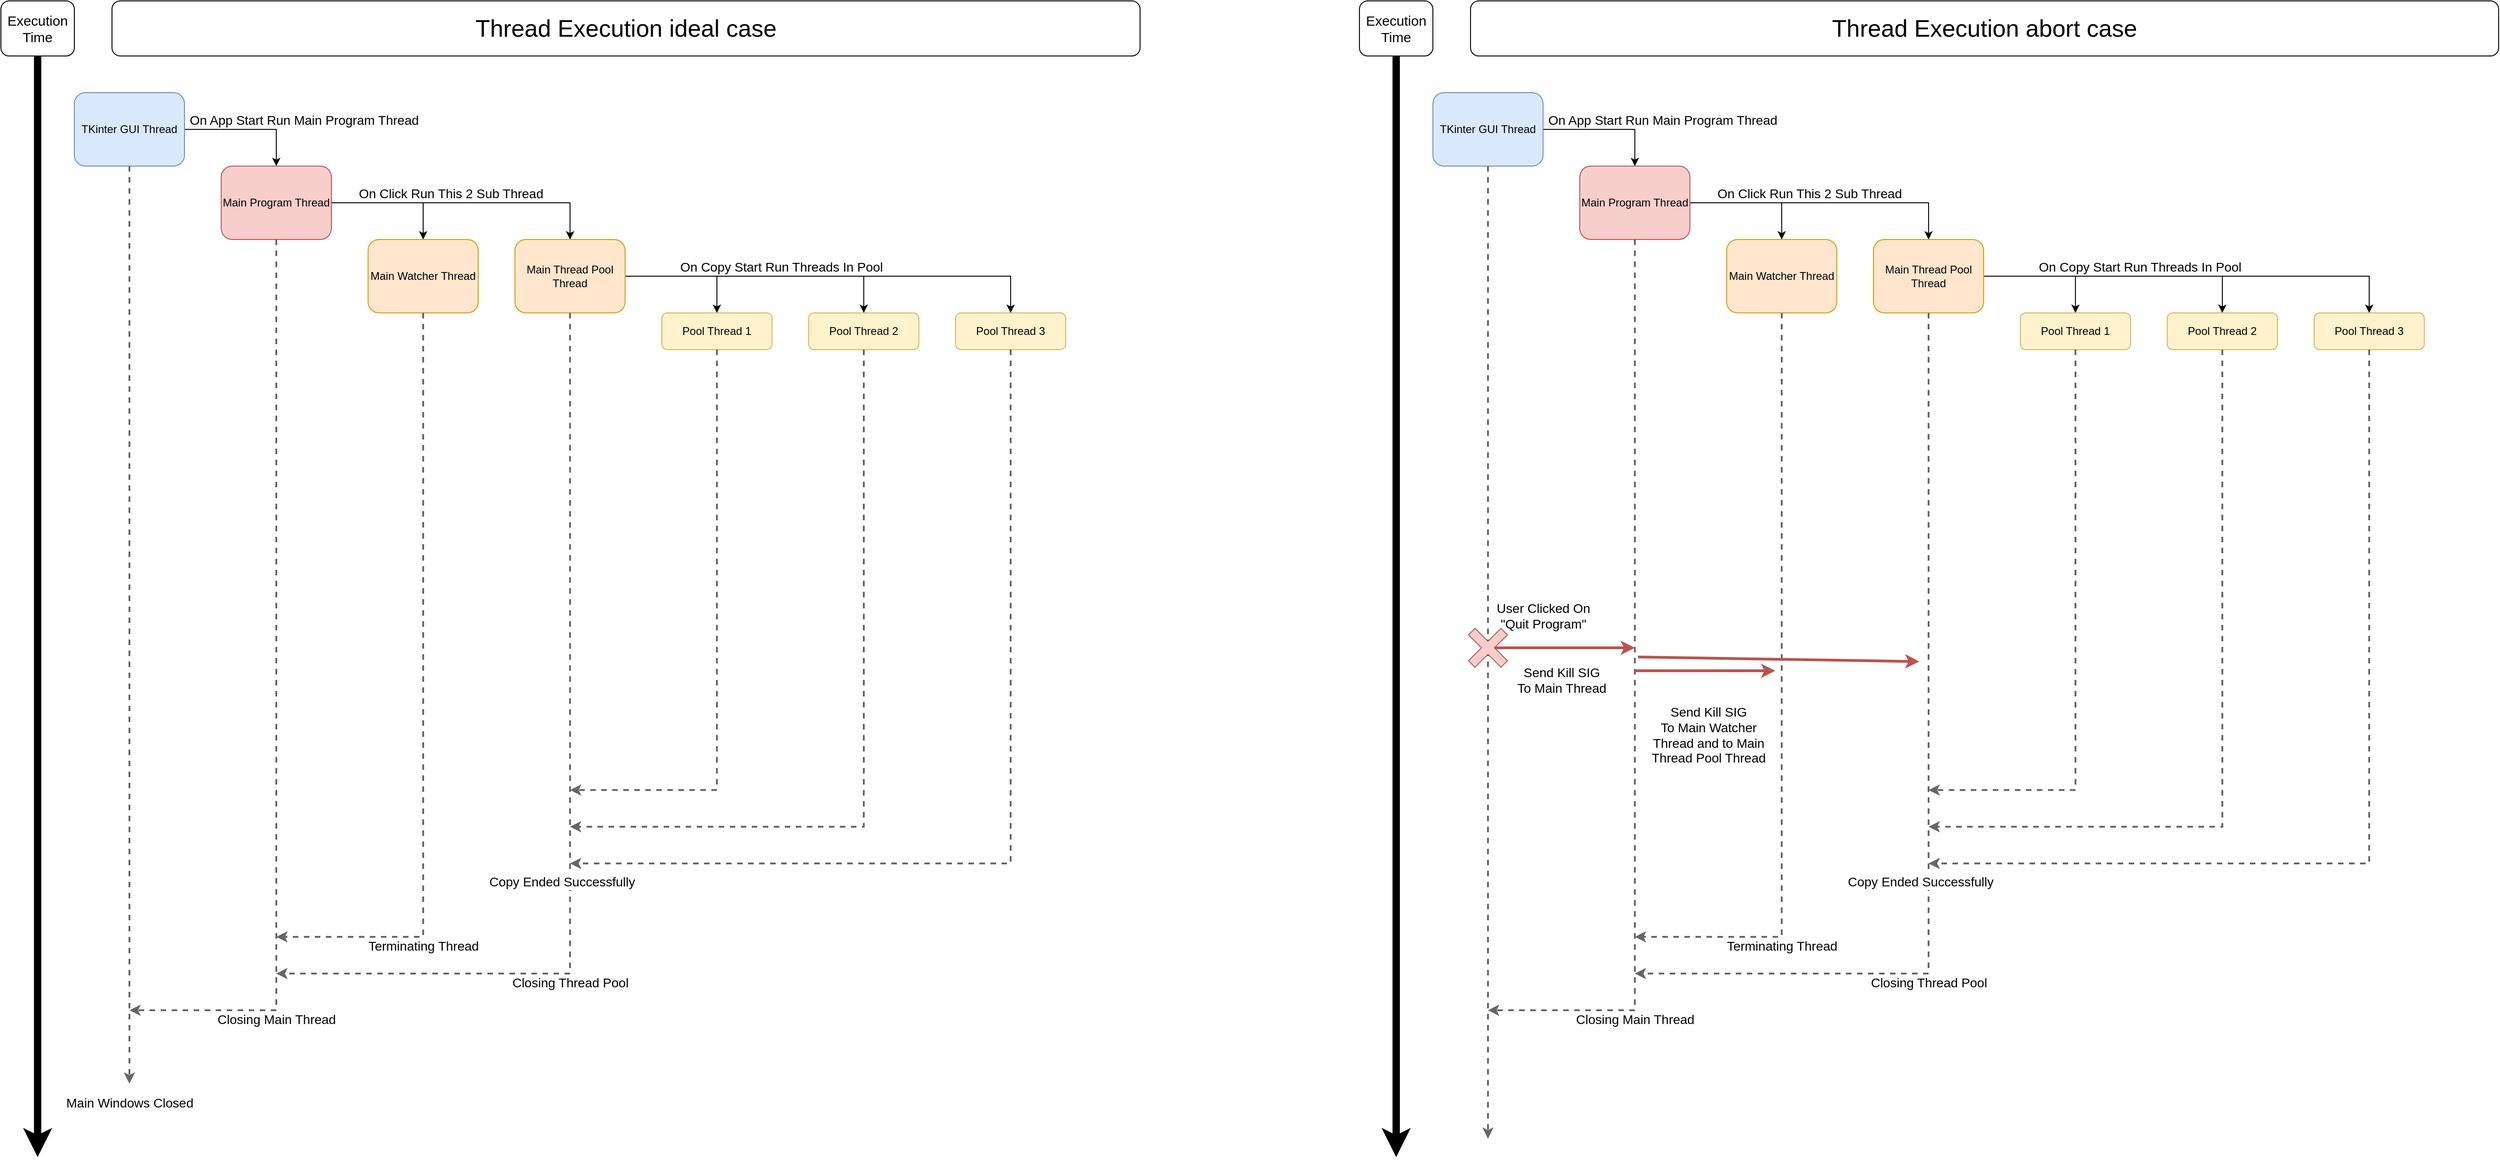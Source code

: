 <mxfile version="21.2.8" type="device">
  <diagram name="Page-1" id="ymSuN-ZyJhWG2fc5j15q">
    <mxGraphModel dx="994" dy="1832" grid="1" gridSize="10" guides="1" tooltips="1" connect="1" arrows="1" fold="1" page="1" pageScale="1" pageWidth="827" pageHeight="1169" math="0" shadow="0">
      <root>
        <mxCell id="0" />
        <mxCell id="1" parent="0" />
        <mxCell id="BRfnsDcs4DEsO94Z_U3y-1" value="" style="endArrow=classic;html=1;rounded=0;strokeWidth=8;exitX=0.5;exitY=1;exitDx=0;exitDy=0;" parent="1" source="BRfnsDcs4DEsO94Z_U3y-26" edge="1">
          <mxGeometry width="50" height="50" relative="1" as="geometry">
            <mxPoint x="40" y="80" as="sourcePoint" />
            <mxPoint x="40" y="1240" as="targetPoint" />
          </mxGeometry>
        </mxCell>
        <mxCell id="BRfnsDcs4DEsO94Z_U3y-4" style="edgeStyle=orthogonalEdgeStyle;rounded=0;orthogonalLoop=1;jettySize=auto;html=1;entryX=0.5;entryY=0;entryDx=0;entryDy=0;" parent="1" source="BRfnsDcs4DEsO94Z_U3y-2" target="BRfnsDcs4DEsO94Z_U3y-3" edge="1">
          <mxGeometry relative="1" as="geometry">
            <Array as="points">
              <mxPoint x="300" y="120" />
            </Array>
          </mxGeometry>
        </mxCell>
        <mxCell id="BRfnsDcs4DEsO94Z_U3y-28" value="On App Start Run Main Program Thread" style="edgeLabel;html=1;align=center;verticalAlign=middle;resizable=0;points=[];fontSize=14;" parent="BRfnsDcs4DEsO94Z_U3y-4" vertex="1" connectable="0">
          <mxGeometry x="-0.09" y="2" relative="1" as="geometry">
            <mxPoint x="66" y="-8" as="offset" />
          </mxGeometry>
        </mxCell>
        <mxCell id="BRfnsDcs4DEsO94Z_U3y-11" style="edgeStyle=orthogonalEdgeStyle;rounded=0;orthogonalLoop=1;jettySize=auto;html=1;dashed=1;strokeWidth=2;fillColor=#f5f5f5;strokeColor=#666666;fontStyle=1" parent="1" source="BRfnsDcs4DEsO94Z_U3y-2" edge="1">
          <mxGeometry relative="1" as="geometry">
            <mxPoint x="140" y="1160" as="targetPoint" />
            <Array as="points">
              <mxPoint x="140" y="420" />
              <mxPoint x="140" y="420" />
            </Array>
          </mxGeometry>
        </mxCell>
        <mxCell id="BRfnsDcs4DEsO94Z_U3y-27" value="Main Windows Closed" style="edgeLabel;html=1;align=center;verticalAlign=middle;resizable=0;points=[];fontSize=14;" parent="BRfnsDcs4DEsO94Z_U3y-11" vertex="1" connectable="0">
          <mxGeometry x="0.911" relative="1" as="geometry">
            <mxPoint y="65" as="offset" />
          </mxGeometry>
        </mxCell>
        <mxCell id="BRfnsDcs4DEsO94Z_U3y-2" value="TKinter GUI Thread" style="rounded=1;whiteSpace=wrap;html=1;fillColor=#dae8fc;strokeColor=#6c8ebf;" parent="1" vertex="1">
          <mxGeometry x="80" y="80" width="120" height="80" as="geometry" />
        </mxCell>
        <mxCell id="BRfnsDcs4DEsO94Z_U3y-7" value="" style="edgeStyle=orthogonalEdgeStyle;rounded=0;orthogonalLoop=1;jettySize=auto;html=1;" parent="1" source="BRfnsDcs4DEsO94Z_U3y-3" target="BRfnsDcs4DEsO94Z_U3y-6" edge="1">
          <mxGeometry relative="1" as="geometry">
            <Array as="points">
              <mxPoint x="460" y="200" />
            </Array>
          </mxGeometry>
        </mxCell>
        <mxCell id="BRfnsDcs4DEsO94Z_U3y-10" style="edgeStyle=orthogonalEdgeStyle;rounded=0;orthogonalLoop=1;jettySize=auto;html=1;entryX=0.5;entryY=0;entryDx=0;entryDy=0;" parent="1" source="BRfnsDcs4DEsO94Z_U3y-3" target="BRfnsDcs4DEsO94Z_U3y-9" edge="1">
          <mxGeometry relative="1" as="geometry" />
        </mxCell>
        <mxCell id="BRfnsDcs4DEsO94Z_U3y-3" value="Main Program Thread" style="rounded=1;whiteSpace=wrap;html=1;fillColor=#f8cecc;strokeColor=#b85450;" parent="1" vertex="1">
          <mxGeometry x="240" y="160" width="120" height="80" as="geometry" />
        </mxCell>
        <mxCell id="BRfnsDcs4DEsO94Z_U3y-6" value="Main Watcher Thread" style="whiteSpace=wrap;html=1;fillColor=#ffe6cc;strokeColor=#d79b00;rounded=1;" parent="1" vertex="1">
          <mxGeometry x="400" y="240" width="120" height="80" as="geometry" />
        </mxCell>
        <mxCell id="BRfnsDcs4DEsO94Z_U3y-17" value="" style="edgeStyle=orthogonalEdgeStyle;rounded=0;orthogonalLoop=1;jettySize=auto;html=1;entryX=0.5;entryY=0;entryDx=0;entryDy=0;" parent="1" source="BRfnsDcs4DEsO94Z_U3y-9" target="BRfnsDcs4DEsO94Z_U3y-16" edge="1">
          <mxGeometry relative="1" as="geometry" />
        </mxCell>
        <mxCell id="BRfnsDcs4DEsO94Z_U3y-20" style="edgeStyle=orthogonalEdgeStyle;rounded=0;orthogonalLoop=1;jettySize=auto;html=1;entryX=0.5;entryY=0;entryDx=0;entryDy=0;" parent="1" source="BRfnsDcs4DEsO94Z_U3y-9" target="BRfnsDcs4DEsO94Z_U3y-18" edge="1">
          <mxGeometry relative="1" as="geometry" />
        </mxCell>
        <mxCell id="BRfnsDcs4DEsO94Z_U3y-21" style="edgeStyle=orthogonalEdgeStyle;rounded=0;orthogonalLoop=1;jettySize=auto;html=1;entryX=0.5;entryY=0;entryDx=0;entryDy=0;" parent="1" source="BRfnsDcs4DEsO94Z_U3y-9" target="BRfnsDcs4DEsO94Z_U3y-19" edge="1">
          <mxGeometry relative="1" as="geometry" />
        </mxCell>
        <mxCell id="BRfnsDcs4DEsO94Z_U3y-9" value="Main Thread Pool Thread" style="whiteSpace=wrap;html=1;fillColor=#ffe6cc;strokeColor=#d79b00;rounded=1;" parent="1" vertex="1">
          <mxGeometry x="560" y="240" width="120" height="80" as="geometry" />
        </mxCell>
        <mxCell id="BRfnsDcs4DEsO94Z_U3y-12" style="edgeStyle=orthogonalEdgeStyle;rounded=0;orthogonalLoop=1;jettySize=auto;html=1;dashed=1;strokeWidth=2;fillColor=#f5f5f5;strokeColor=#666666;fontStyle=1;exitX=0.5;exitY=1;exitDx=0;exitDy=0;" parent="1" source="BRfnsDcs4DEsO94Z_U3y-3" edge="1">
          <mxGeometry relative="1" as="geometry">
            <mxPoint x="140" y="1080" as="targetPoint" />
            <mxPoint x="299.5" y="260" as="sourcePoint" />
            <Array as="points">
              <mxPoint x="300" y="1080" />
            </Array>
          </mxGeometry>
        </mxCell>
        <mxCell id="BRfnsDcs4DEsO94Z_U3y-13" style="edgeStyle=orthogonalEdgeStyle;rounded=0;orthogonalLoop=1;jettySize=auto;html=1;dashed=1;strokeWidth=2;fillColor=#f5f5f5;strokeColor=#666666;fontStyle=1;exitX=0.5;exitY=1;exitDx=0;exitDy=0;" parent="1" source="BRfnsDcs4DEsO94Z_U3y-6" edge="1">
          <mxGeometry relative="1" as="geometry">
            <mxPoint x="300" y="1000" as="targetPoint" />
            <mxPoint x="459.5" y="330" as="sourcePoint" />
            <Array as="points">
              <mxPoint x="460" y="1000" />
            </Array>
          </mxGeometry>
        </mxCell>
        <mxCell id="BRfnsDcs4DEsO94Z_U3y-14" style="edgeStyle=orthogonalEdgeStyle;rounded=0;orthogonalLoop=1;jettySize=auto;html=1;dashed=1;strokeWidth=2;fillColor=#f5f5f5;strokeColor=#666666;fontStyle=1;exitX=0.5;exitY=1;exitDx=0;exitDy=0;" parent="1" source="BRfnsDcs4DEsO94Z_U3y-9" edge="1">
          <mxGeometry relative="1" as="geometry">
            <mxPoint x="300" y="1040" as="targetPoint" />
            <mxPoint x="620" y="330" as="sourcePoint" />
            <Array as="points">
              <mxPoint x="620" y="1040" />
            </Array>
          </mxGeometry>
        </mxCell>
        <mxCell id="BRfnsDcs4DEsO94Z_U3y-16" value="Pool Thread 1" style="whiteSpace=wrap;html=1;fillColor=#fff2cc;strokeColor=#d6b656;rounded=1;" parent="1" vertex="1">
          <mxGeometry x="720" y="320" width="120" height="40" as="geometry" />
        </mxCell>
        <mxCell id="BRfnsDcs4DEsO94Z_U3y-18" value="Pool Thread 2" style="whiteSpace=wrap;html=1;fillColor=#fff2cc;strokeColor=#d6b656;rounded=1;" parent="1" vertex="1">
          <mxGeometry x="880" y="320" width="120" height="40" as="geometry" />
        </mxCell>
        <mxCell id="BRfnsDcs4DEsO94Z_U3y-19" value="Pool Thread 3" style="whiteSpace=wrap;html=1;fillColor=#fff2cc;strokeColor=#d6b656;rounded=1;" parent="1" vertex="1">
          <mxGeometry x="1040" y="320" width="120" height="40" as="geometry" />
        </mxCell>
        <mxCell id="BRfnsDcs4DEsO94Z_U3y-22" style="edgeStyle=orthogonalEdgeStyle;rounded=0;orthogonalLoop=1;jettySize=auto;html=1;dashed=1;strokeWidth=2;fillColor=#f5f5f5;strokeColor=#666666;fontStyle=1;exitX=0.5;exitY=1;exitDx=0;exitDy=0;" parent="1" source="BRfnsDcs4DEsO94Z_U3y-16" edge="1">
          <mxGeometry relative="1" as="geometry">
            <mxPoint x="620" y="840" as="targetPoint" />
            <mxPoint x="790" y="380" as="sourcePoint" />
            <Array as="points">
              <mxPoint x="780" y="840" />
            </Array>
          </mxGeometry>
        </mxCell>
        <mxCell id="BRfnsDcs4DEsO94Z_U3y-23" style="edgeStyle=orthogonalEdgeStyle;rounded=0;orthogonalLoop=1;jettySize=auto;html=1;dashed=1;strokeWidth=2;fillColor=#f5f5f5;strokeColor=#666666;fontStyle=1;exitX=0.5;exitY=1;exitDx=0;exitDy=0;" parent="1" source="BRfnsDcs4DEsO94Z_U3y-18" edge="1">
          <mxGeometry relative="1" as="geometry">
            <mxPoint x="620" y="880" as="targetPoint" />
            <mxPoint x="780" y="400" as="sourcePoint" />
            <Array as="points">
              <mxPoint x="940" y="880" />
            </Array>
          </mxGeometry>
        </mxCell>
        <mxCell id="BRfnsDcs4DEsO94Z_U3y-24" style="edgeStyle=orthogonalEdgeStyle;rounded=0;orthogonalLoop=1;jettySize=auto;html=1;dashed=1;strokeWidth=2;fillColor=#f5f5f5;strokeColor=#666666;fontStyle=1;exitX=0.5;exitY=1;exitDx=0;exitDy=0;" parent="1" source="BRfnsDcs4DEsO94Z_U3y-19" edge="1">
          <mxGeometry relative="1" as="geometry">
            <mxPoint x="619.97" y="920" as="targetPoint" />
            <mxPoint x="939.97" y="400" as="sourcePoint" />
            <Array as="points">
              <mxPoint x="1100" y="920" />
            </Array>
          </mxGeometry>
        </mxCell>
        <mxCell id="Ii8c8RwgKfspe1XiJYZi-1" value="Copy Ended Successfully" style="edgeLabel;html=1;align=center;verticalAlign=middle;resizable=0;points=[];fontSize=14;" vertex="1" connectable="0" parent="BRfnsDcs4DEsO94Z_U3y-24">
          <mxGeometry x="0.599" y="4" relative="1" as="geometry">
            <mxPoint x="-218" y="16" as="offset" />
          </mxGeometry>
        </mxCell>
        <mxCell id="BRfnsDcs4DEsO94Z_U3y-25" value="Thread Execution ideal case" style="rounded=1;whiteSpace=wrap;html=1;fontSize=26;" parent="1" vertex="1">
          <mxGeometry x="121" y="-20" width="1120" height="60" as="geometry" />
        </mxCell>
        <mxCell id="BRfnsDcs4DEsO94Z_U3y-26" value="Execution Time" style="rounded=1;whiteSpace=wrap;html=1;fontSize=15;" parent="1" vertex="1">
          <mxGeometry y="-20" width="80" height="60" as="geometry" />
        </mxCell>
        <mxCell id="BRfnsDcs4DEsO94Z_U3y-29" value="On Click Run This 2 Sub Thread" style="edgeLabel;html=1;align=center;verticalAlign=middle;resizable=0;points=[];fontSize=14;" parent="1" vertex="1" connectable="0">
          <mxGeometry x="489.996" y="190" as="geometry" />
        </mxCell>
        <mxCell id="BRfnsDcs4DEsO94Z_U3y-30" value="On Copy Start Run Threads In Pool" style="edgeLabel;html=1;align=center;verticalAlign=middle;resizable=0;points=[];fontSize=14;" parent="1" vertex="1" connectable="0">
          <mxGeometry x="849.996" y="270" as="geometry" />
        </mxCell>
        <mxCell id="Ii8c8RwgKfspe1XiJYZi-2" value="Closing Thread Pool" style="edgeLabel;html=1;align=center;verticalAlign=middle;resizable=0;points=[];fontSize=14;" vertex="1" connectable="0" parent="1">
          <mxGeometry x="620.002" y="1050" as="geometry" />
        </mxCell>
        <mxCell id="Ii8c8RwgKfspe1XiJYZi-3" value="Terminating Thread" style="edgeLabel;html=1;align=center;verticalAlign=middle;resizable=0;points=[];fontSize=14;" vertex="1" connectable="0" parent="1">
          <mxGeometry x="460.002" y="1010" as="geometry" />
        </mxCell>
        <mxCell id="Ii8c8RwgKfspe1XiJYZi-4" value="Closing Main Thread" style="edgeLabel;html=1;align=center;verticalAlign=middle;resizable=0;points=[];fontSize=14;" vertex="1" connectable="0" parent="1">
          <mxGeometry x="300" y="1090.005" as="geometry" />
        </mxCell>
        <mxCell id="Ii8c8RwgKfspe1XiJYZi-5" value="" style="endArrow=classic;html=1;rounded=0;strokeWidth=8;exitX=0.5;exitY=1;exitDx=0;exitDy=0;" edge="1" parent="1" source="Ii8c8RwgKfspe1XiJYZi-30">
          <mxGeometry width="50" height="50" relative="1" as="geometry">
            <mxPoint x="1520" y="80" as="sourcePoint" />
            <mxPoint x="1520" y="1240" as="targetPoint" />
          </mxGeometry>
        </mxCell>
        <mxCell id="Ii8c8RwgKfspe1XiJYZi-6" style="edgeStyle=orthogonalEdgeStyle;rounded=0;orthogonalLoop=1;jettySize=auto;html=1;entryX=0.5;entryY=0;entryDx=0;entryDy=0;" edge="1" parent="1" source="Ii8c8RwgKfspe1XiJYZi-10" target="Ii8c8RwgKfspe1XiJYZi-13">
          <mxGeometry relative="1" as="geometry">
            <Array as="points">
              <mxPoint x="1780" y="120" />
            </Array>
          </mxGeometry>
        </mxCell>
        <mxCell id="Ii8c8RwgKfspe1XiJYZi-7" value="On App Start Run Main Program Thread" style="edgeLabel;html=1;align=center;verticalAlign=middle;resizable=0;points=[];fontSize=14;" vertex="1" connectable="0" parent="Ii8c8RwgKfspe1XiJYZi-6">
          <mxGeometry x="-0.09" y="2" relative="1" as="geometry">
            <mxPoint x="66" y="-8" as="offset" />
          </mxGeometry>
        </mxCell>
        <mxCell id="Ii8c8RwgKfspe1XiJYZi-8" style="edgeStyle=orthogonalEdgeStyle;rounded=0;orthogonalLoop=1;jettySize=auto;html=1;dashed=1;strokeWidth=2;fillColor=#f5f5f5;strokeColor=#666666;fontStyle=1;exitX=0.5;exitY=1;exitDx=0;exitDy=0;" edge="1" parent="1" source="Ii8c8RwgKfspe1XiJYZi-10">
          <mxGeometry relative="1" as="geometry">
            <mxPoint x="1620" y="1220" as="targetPoint" />
            <Array as="points" />
          </mxGeometry>
        </mxCell>
        <mxCell id="Ii8c8RwgKfspe1XiJYZi-9" value="User Clicked On&lt;br&gt;&quot;Quit Program&quot;" style="edgeLabel;html=1;align=center;verticalAlign=middle;resizable=0;points=[];fontSize=14;" vertex="1" connectable="0" parent="Ii8c8RwgKfspe1XiJYZi-8">
          <mxGeometry x="0.911" relative="1" as="geometry">
            <mxPoint x="60" y="-523" as="offset" />
          </mxGeometry>
        </mxCell>
        <mxCell id="Ii8c8RwgKfspe1XiJYZi-10" value="TKinter GUI Thread" style="rounded=1;whiteSpace=wrap;html=1;fillColor=#dae8fc;strokeColor=#6c8ebf;" vertex="1" parent="1">
          <mxGeometry x="1560" y="80" width="120" height="80" as="geometry" />
        </mxCell>
        <mxCell id="Ii8c8RwgKfspe1XiJYZi-11" value="" style="edgeStyle=orthogonalEdgeStyle;rounded=0;orthogonalLoop=1;jettySize=auto;html=1;" edge="1" parent="1" source="Ii8c8RwgKfspe1XiJYZi-13" target="Ii8c8RwgKfspe1XiJYZi-14">
          <mxGeometry relative="1" as="geometry">
            <Array as="points">
              <mxPoint x="1940" y="200" />
            </Array>
          </mxGeometry>
        </mxCell>
        <mxCell id="Ii8c8RwgKfspe1XiJYZi-12" style="edgeStyle=orthogonalEdgeStyle;rounded=0;orthogonalLoop=1;jettySize=auto;html=1;entryX=0.5;entryY=0;entryDx=0;entryDy=0;" edge="1" parent="1" source="Ii8c8RwgKfspe1XiJYZi-13" target="Ii8c8RwgKfspe1XiJYZi-18">
          <mxGeometry relative="1" as="geometry" />
        </mxCell>
        <mxCell id="Ii8c8RwgKfspe1XiJYZi-13" value="Main Program Thread" style="rounded=1;whiteSpace=wrap;html=1;fillColor=#f8cecc;strokeColor=#b85450;" vertex="1" parent="1">
          <mxGeometry x="1720" y="160" width="120" height="80" as="geometry" />
        </mxCell>
        <mxCell id="Ii8c8RwgKfspe1XiJYZi-14" value="Main Watcher Thread" style="whiteSpace=wrap;html=1;fillColor=#ffe6cc;strokeColor=#d79b00;rounded=1;" vertex="1" parent="1">
          <mxGeometry x="1880" y="240" width="120" height="80" as="geometry" />
        </mxCell>
        <mxCell id="Ii8c8RwgKfspe1XiJYZi-15" value="" style="edgeStyle=orthogonalEdgeStyle;rounded=0;orthogonalLoop=1;jettySize=auto;html=1;entryX=0.5;entryY=0;entryDx=0;entryDy=0;" edge="1" parent="1" source="Ii8c8RwgKfspe1XiJYZi-18" target="Ii8c8RwgKfspe1XiJYZi-22">
          <mxGeometry relative="1" as="geometry" />
        </mxCell>
        <mxCell id="Ii8c8RwgKfspe1XiJYZi-16" style="edgeStyle=orthogonalEdgeStyle;rounded=0;orthogonalLoop=1;jettySize=auto;html=1;entryX=0.5;entryY=0;entryDx=0;entryDy=0;" edge="1" parent="1" source="Ii8c8RwgKfspe1XiJYZi-18" target="Ii8c8RwgKfspe1XiJYZi-23">
          <mxGeometry relative="1" as="geometry" />
        </mxCell>
        <mxCell id="Ii8c8RwgKfspe1XiJYZi-17" style="edgeStyle=orthogonalEdgeStyle;rounded=0;orthogonalLoop=1;jettySize=auto;html=1;entryX=0.5;entryY=0;entryDx=0;entryDy=0;" edge="1" parent="1" source="Ii8c8RwgKfspe1XiJYZi-18" target="Ii8c8RwgKfspe1XiJYZi-24">
          <mxGeometry relative="1" as="geometry" />
        </mxCell>
        <mxCell id="Ii8c8RwgKfspe1XiJYZi-18" value="Main Thread Pool Thread" style="whiteSpace=wrap;html=1;fillColor=#ffe6cc;strokeColor=#d79b00;rounded=1;" vertex="1" parent="1">
          <mxGeometry x="2040" y="240" width="120" height="80" as="geometry" />
        </mxCell>
        <mxCell id="Ii8c8RwgKfspe1XiJYZi-19" style="edgeStyle=orthogonalEdgeStyle;rounded=0;orthogonalLoop=1;jettySize=auto;html=1;dashed=1;strokeWidth=2;fillColor=#f5f5f5;strokeColor=#666666;fontStyle=1;exitX=0.5;exitY=1;exitDx=0;exitDy=0;" edge="1" parent="1" source="Ii8c8RwgKfspe1XiJYZi-13">
          <mxGeometry relative="1" as="geometry">
            <mxPoint x="1620" y="1080" as="targetPoint" />
            <mxPoint x="1779.5" y="260" as="sourcePoint" />
            <Array as="points">
              <mxPoint x="1780" y="1080" />
            </Array>
          </mxGeometry>
        </mxCell>
        <mxCell id="Ii8c8RwgKfspe1XiJYZi-20" style="edgeStyle=orthogonalEdgeStyle;rounded=0;orthogonalLoop=1;jettySize=auto;html=1;dashed=1;strokeWidth=2;fillColor=#f5f5f5;strokeColor=#666666;fontStyle=1;exitX=0.5;exitY=1;exitDx=0;exitDy=0;" edge="1" parent="1" source="Ii8c8RwgKfspe1XiJYZi-14">
          <mxGeometry relative="1" as="geometry">
            <mxPoint x="1780" y="1000" as="targetPoint" />
            <mxPoint x="1939.5" y="330" as="sourcePoint" />
            <Array as="points">
              <mxPoint x="1940" y="1000" />
            </Array>
          </mxGeometry>
        </mxCell>
        <mxCell id="Ii8c8RwgKfspe1XiJYZi-21" style="edgeStyle=orthogonalEdgeStyle;rounded=0;orthogonalLoop=1;jettySize=auto;html=1;dashed=1;strokeWidth=2;fillColor=#f5f5f5;strokeColor=#666666;fontStyle=1;exitX=0.5;exitY=1;exitDx=0;exitDy=0;" edge="1" parent="1" source="Ii8c8RwgKfspe1XiJYZi-18">
          <mxGeometry relative="1" as="geometry">
            <mxPoint x="1780" y="1040" as="targetPoint" />
            <mxPoint x="2100" y="330" as="sourcePoint" />
            <Array as="points">
              <mxPoint x="2100" y="1040" />
            </Array>
          </mxGeometry>
        </mxCell>
        <mxCell id="Ii8c8RwgKfspe1XiJYZi-22" value="Pool Thread 1" style="whiteSpace=wrap;html=1;fillColor=#fff2cc;strokeColor=#d6b656;rounded=1;" vertex="1" parent="1">
          <mxGeometry x="2200" y="320" width="120" height="40" as="geometry" />
        </mxCell>
        <mxCell id="Ii8c8RwgKfspe1XiJYZi-23" value="Pool Thread 2" style="whiteSpace=wrap;html=1;fillColor=#fff2cc;strokeColor=#d6b656;rounded=1;" vertex="1" parent="1">
          <mxGeometry x="2360" y="320" width="120" height="40" as="geometry" />
        </mxCell>
        <mxCell id="Ii8c8RwgKfspe1XiJYZi-24" value="Pool Thread 3" style="whiteSpace=wrap;html=1;fillColor=#fff2cc;strokeColor=#d6b656;rounded=1;" vertex="1" parent="1">
          <mxGeometry x="2520" y="320" width="120" height="40" as="geometry" />
        </mxCell>
        <mxCell id="Ii8c8RwgKfspe1XiJYZi-25" style="edgeStyle=orthogonalEdgeStyle;rounded=0;orthogonalLoop=1;jettySize=auto;html=1;dashed=1;strokeWidth=2;fillColor=#f5f5f5;strokeColor=#666666;fontStyle=1;exitX=0.5;exitY=1;exitDx=0;exitDy=0;" edge="1" parent="1" source="Ii8c8RwgKfspe1XiJYZi-22">
          <mxGeometry relative="1" as="geometry">
            <mxPoint x="2100" y="840" as="targetPoint" />
            <mxPoint x="2270" y="380" as="sourcePoint" />
            <Array as="points">
              <mxPoint x="2260" y="840" />
            </Array>
          </mxGeometry>
        </mxCell>
        <mxCell id="Ii8c8RwgKfspe1XiJYZi-26" style="edgeStyle=orthogonalEdgeStyle;rounded=0;orthogonalLoop=1;jettySize=auto;html=1;dashed=1;strokeWidth=2;fillColor=#f5f5f5;strokeColor=#666666;fontStyle=1;exitX=0.5;exitY=1;exitDx=0;exitDy=0;" edge="1" parent="1" source="Ii8c8RwgKfspe1XiJYZi-23">
          <mxGeometry relative="1" as="geometry">
            <mxPoint x="2100" y="880" as="targetPoint" />
            <mxPoint x="2260" y="400" as="sourcePoint" />
            <Array as="points">
              <mxPoint x="2420" y="880" />
            </Array>
          </mxGeometry>
        </mxCell>
        <mxCell id="Ii8c8RwgKfspe1XiJYZi-27" style="edgeStyle=orthogonalEdgeStyle;rounded=0;orthogonalLoop=1;jettySize=auto;html=1;dashed=1;strokeWidth=2;fillColor=#f5f5f5;strokeColor=#666666;fontStyle=1;exitX=0.5;exitY=1;exitDx=0;exitDy=0;" edge="1" parent="1" source="Ii8c8RwgKfspe1XiJYZi-24">
          <mxGeometry relative="1" as="geometry">
            <mxPoint x="2099.97" y="920" as="targetPoint" />
            <mxPoint x="2419.97" y="400" as="sourcePoint" />
            <Array as="points">
              <mxPoint x="2580" y="920" />
            </Array>
          </mxGeometry>
        </mxCell>
        <mxCell id="Ii8c8RwgKfspe1XiJYZi-28" value="Copy Ended Successfully" style="edgeLabel;html=1;align=center;verticalAlign=middle;resizable=0;points=[];fontSize=14;" vertex="1" connectable="0" parent="Ii8c8RwgKfspe1XiJYZi-27">
          <mxGeometry x="0.599" y="4" relative="1" as="geometry">
            <mxPoint x="-218" y="16" as="offset" />
          </mxGeometry>
        </mxCell>
        <mxCell id="Ii8c8RwgKfspe1XiJYZi-29" value="Thread Execution abort case" style="rounded=1;whiteSpace=wrap;html=1;fontSize=26;" vertex="1" parent="1">
          <mxGeometry x="1601" y="-20" width="1120" height="60" as="geometry" />
        </mxCell>
        <mxCell id="Ii8c8RwgKfspe1XiJYZi-30" value="Execution Time" style="rounded=1;whiteSpace=wrap;html=1;fontSize=15;" vertex="1" parent="1">
          <mxGeometry x="1480" y="-20" width="80" height="60" as="geometry" />
        </mxCell>
        <mxCell id="Ii8c8RwgKfspe1XiJYZi-31" value="On Click Run This 2 Sub Thread" style="edgeLabel;html=1;align=center;verticalAlign=middle;resizable=0;points=[];fontSize=14;" vertex="1" connectable="0" parent="1">
          <mxGeometry x="1969.996" y="190" as="geometry" />
        </mxCell>
        <mxCell id="Ii8c8RwgKfspe1XiJYZi-32" value="On Copy Start Run Threads In Pool" style="edgeLabel;html=1;align=center;verticalAlign=middle;resizable=0;points=[];fontSize=14;" vertex="1" connectable="0" parent="1">
          <mxGeometry x="2329.996" y="270" as="geometry" />
        </mxCell>
        <mxCell id="Ii8c8RwgKfspe1XiJYZi-33" value="Closing Thread Pool" style="edgeLabel;html=1;align=center;verticalAlign=middle;resizable=0;points=[];fontSize=14;" vertex="1" connectable="0" parent="1">
          <mxGeometry x="2100.002" y="1050" as="geometry" />
        </mxCell>
        <mxCell id="Ii8c8RwgKfspe1XiJYZi-34" value="Terminating Thread" style="edgeLabel;html=1;align=center;verticalAlign=middle;resizable=0;points=[];fontSize=14;" vertex="1" connectable="0" parent="1">
          <mxGeometry x="1940.002" y="1010" as="geometry" />
        </mxCell>
        <mxCell id="Ii8c8RwgKfspe1XiJYZi-35" value="Closing Main Thread" style="edgeLabel;html=1;align=center;verticalAlign=middle;resizable=0;points=[];fontSize=14;" vertex="1" connectable="0" parent="1">
          <mxGeometry x="1780" y="1090.005" as="geometry" />
        </mxCell>
        <mxCell id="Ii8c8RwgKfspe1XiJYZi-36" value="" style="shape=cross;whiteSpace=wrap;html=1;rotation=45;fillColor=#f8cecc;strokeColor=#b85450;" vertex="1" parent="1">
          <mxGeometry x="1595" y="660" width="50" height="50" as="geometry" />
        </mxCell>
        <mxCell id="Ii8c8RwgKfspe1XiJYZi-43" value="" style="endArrow=classic;html=1;rounded=0;fillColor=#f8cecc;strokeColor=#b85450;strokeWidth=3;exitX=0;exitY=0;exitDx=30;exitDy=20;exitPerimeter=0;" edge="1" parent="1" source="Ii8c8RwgKfspe1XiJYZi-36">
          <mxGeometry width="50" height="50" relative="1" as="geometry">
            <mxPoint x="1654" y="1160" as="sourcePoint" />
            <mxPoint x="1780" y="685" as="targetPoint" />
          </mxGeometry>
        </mxCell>
        <mxCell id="Ii8c8RwgKfspe1XiJYZi-45" value="Send Kill SIG&lt;br&gt;To Main Thread" style="edgeLabel;html=1;align=center;verticalAlign=middle;resizable=0;points=[];fontSize=14;" vertex="1" connectable="0" parent="1">
          <mxGeometry x="1700" y="720.005" as="geometry" />
        </mxCell>
        <mxCell id="Ii8c8RwgKfspe1XiJYZi-46" value="" style="endArrow=classic;html=1;rounded=0;fillColor=#f8cecc;strokeColor=#b85450;strokeWidth=3;exitX=0;exitY=0;exitDx=30;exitDy=20;exitPerimeter=0;" edge="1" parent="1">
          <mxGeometry width="50" height="50" relative="1" as="geometry">
            <mxPoint x="1780" y="710" as="sourcePoint" />
            <mxPoint x="1933" y="710" as="targetPoint" />
          </mxGeometry>
        </mxCell>
        <mxCell id="Ii8c8RwgKfspe1XiJYZi-47" value="Send Kill SIG&lt;br&gt;To Main Watcher&lt;br&gt;Thread and to Main &lt;br&gt;Thread Pool Thread" style="edgeLabel;html=1;align=center;verticalAlign=middle;resizable=0;points=[];fontSize=14;" vertex="1" connectable="0" parent="1">
          <mxGeometry x="1860" y="780.005" as="geometry" />
        </mxCell>
        <mxCell id="Ii8c8RwgKfspe1XiJYZi-48" value="" style="endArrow=classic;html=1;rounded=0;fillColor=#f8cecc;strokeColor=#b85450;strokeWidth=3;exitX=0;exitY=0;exitDx=30;exitDy=20;exitPerimeter=0;" edge="1" parent="1">
          <mxGeometry width="50" height="50" relative="1" as="geometry">
            <mxPoint x="1783.5" y="695" as="sourcePoint" />
            <mxPoint x="2090" y="700" as="targetPoint" />
          </mxGeometry>
        </mxCell>
      </root>
    </mxGraphModel>
  </diagram>
</mxfile>
